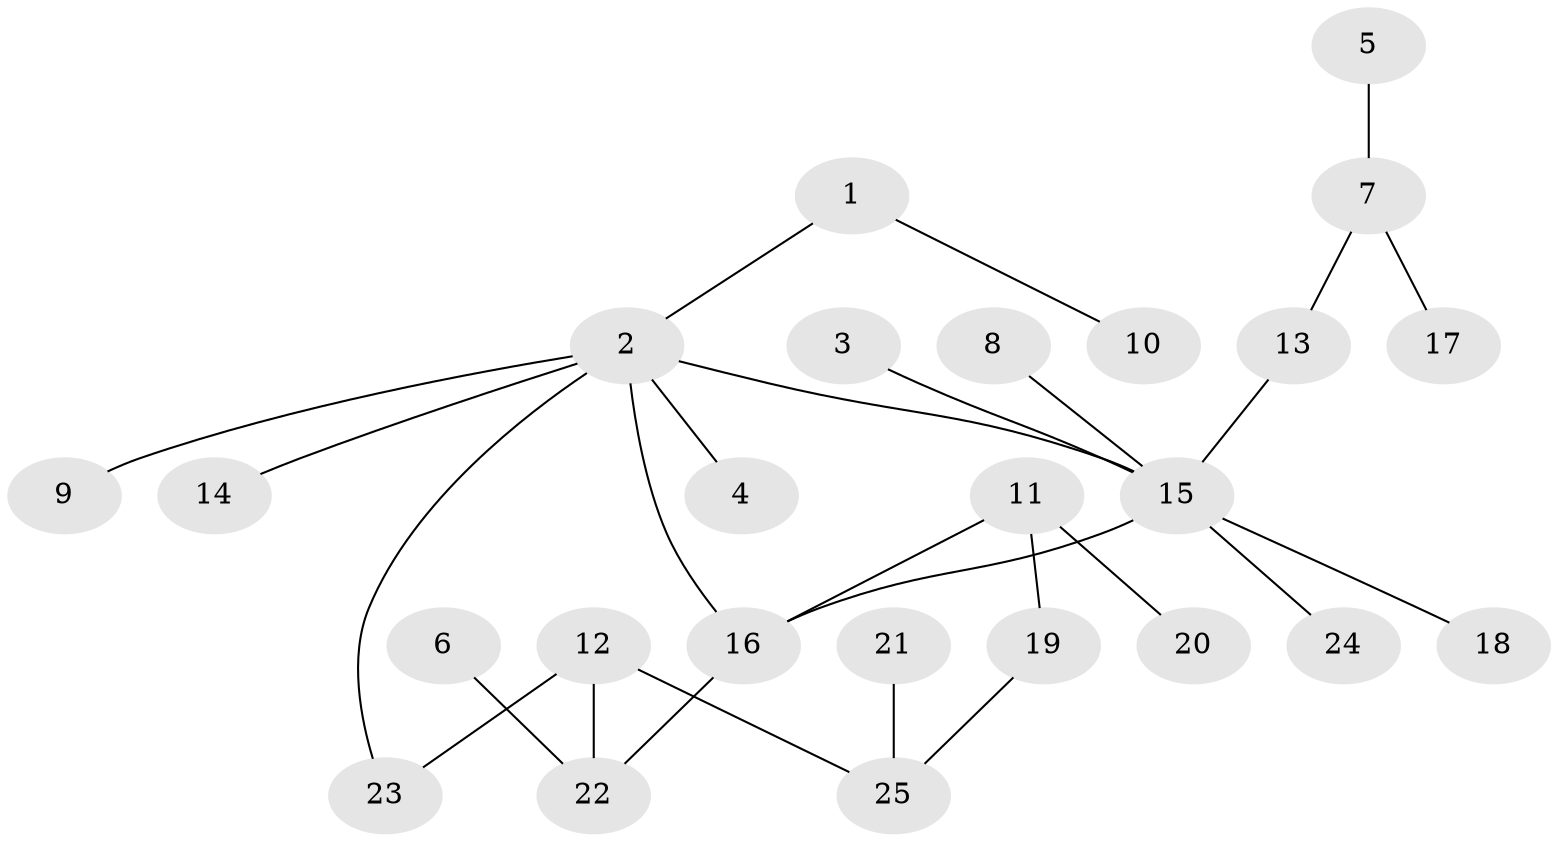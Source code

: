 // original degree distribution, {9: 0.012195121951219513, 8: 0.012195121951219513, 2: 0.2926829268292683, 5: 0.024390243902439025, 4: 0.07317073170731707, 1: 0.47560975609756095, 3: 0.0975609756097561, 6: 0.012195121951219513}
// Generated by graph-tools (version 1.1) at 2025/36/03/04/25 23:36:01]
// undirected, 25 vertices, 27 edges
graph export_dot {
  node [color=gray90,style=filled];
  1;
  2;
  3;
  4;
  5;
  6;
  7;
  8;
  9;
  10;
  11;
  12;
  13;
  14;
  15;
  16;
  17;
  18;
  19;
  20;
  21;
  22;
  23;
  24;
  25;
  1 -- 2 [weight=1.0];
  1 -- 10 [weight=1.0];
  2 -- 4 [weight=1.0];
  2 -- 9 [weight=1.0];
  2 -- 14 [weight=1.0];
  2 -- 15 [weight=1.0];
  2 -- 16 [weight=1.0];
  2 -- 23 [weight=1.0];
  3 -- 15 [weight=1.0];
  5 -- 7 [weight=1.0];
  6 -- 22 [weight=1.0];
  7 -- 13 [weight=1.0];
  7 -- 17 [weight=1.0];
  8 -- 15 [weight=1.0];
  11 -- 16 [weight=1.0];
  11 -- 19 [weight=1.0];
  11 -- 20 [weight=1.0];
  12 -- 22 [weight=1.0];
  12 -- 23 [weight=1.0];
  12 -- 25 [weight=1.0];
  13 -- 15 [weight=1.0];
  15 -- 16 [weight=1.0];
  15 -- 18 [weight=1.0];
  15 -- 24 [weight=1.0];
  16 -- 22 [weight=1.0];
  19 -- 25 [weight=1.0];
  21 -- 25 [weight=1.0];
}
